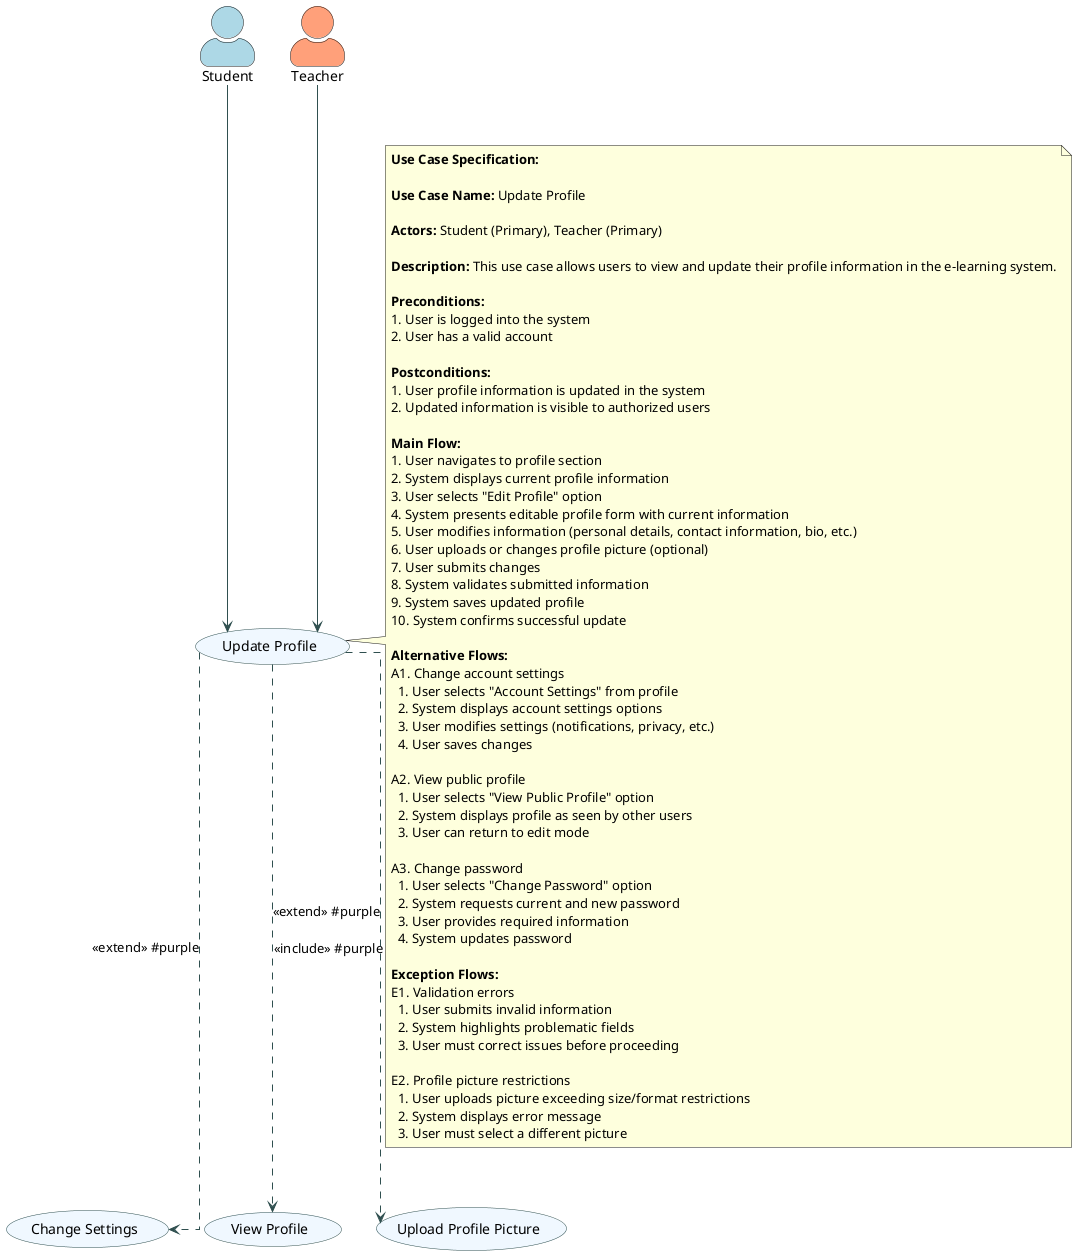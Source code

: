@startuml
' Update Profile Use Case Diagram
skinparam usecase {
  BackgroundColor #f0f8ff
  BorderColor #2f4f4f
  ArrowColor #2f4f4f
}

skinparam actorStyle awesome
skinparam linetype ortho

' Define actors
actor "Student" as student #lightblue
actor "Teacher" as teacher #lightsalmon

' Define use cases
usecase "Update Profile" as updateprofile
usecase "Change Settings" as changesettings
usecase "View Profile" as viewprofile
usecase "Upload Profile Picture" as uploadpicture

' Relationships
student --> updateprofile
teacher --> updateprofile
updateprofile ..> viewprofile : <<include>> #purple
updateprofile ..> uploadpicture : <<extend>> #purple
updateprofile ..> changesettings : <<extend>> #purple

' Use case specification documentation
note right of updateprofile
  <b>Use Case Specification:</b>
  
  <b>Use Case Name:</b> Update Profile
  
  <b>Actors:</b> Student (Primary), Teacher (Primary)
  
  <b>Description:</b> This use case allows users to view and update their profile information in the e-learning system.
  
  <b>Preconditions:</b>
  1. User is logged into the system
  2. User has a valid account
  
  <b>Postconditions:</b>
  1. User profile information is updated in the system
  2. Updated information is visible to authorized users
  
  <b>Main Flow:</b>
  1. User navigates to profile section
  2. System displays current profile information
  3. User selects "Edit Profile" option
  4. System presents editable profile form with current information
  5. User modifies information (personal details, contact information, bio, etc.)
  6. User uploads or changes profile picture (optional)
  7. User submits changes
  8. System validates submitted information
  9. System saves updated profile
  10. System confirms successful update
  
  <b>Alternative Flows:</b>
  A1. Change account settings
    1. User selects "Account Settings" from profile
    2. System displays account settings options
    3. User modifies settings (notifications, privacy, etc.)
    4. User saves changes
  
  A2. View public profile
    1. User selects "View Public Profile" option
    2. System displays profile as seen by other users
    3. User can return to edit mode
  
  A3. Change password
    1. User selects "Change Password" option
    2. System requests current and new password
    3. User provides required information
    4. System updates password
  
  <b>Exception Flows:</b>
  E1. Validation errors
    1. User submits invalid information
    2. System highlights problematic fields
    3. User must correct issues before proceeding
  
  E2. Profile picture restrictions
    1. User uploads picture exceeding size/format restrictions
    2. System displays error message
    3. User must select a different picture
end note
@enduml 